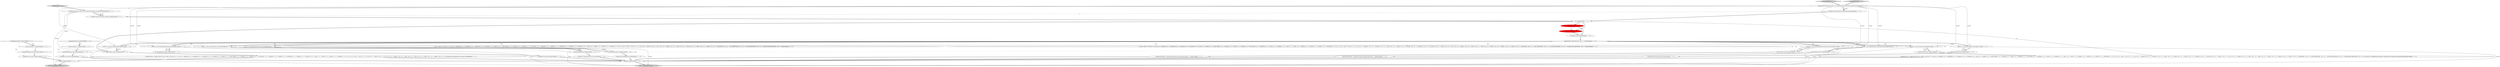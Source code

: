 digraph {
37 [style = filled, label = "{setState(569)extractExpression()}@@@19@@@['1', '1', '0']", fillcolor = white, shape = ellipse image = "AAA0AAABBB1BBB"];
49 [style = filled, label = "return _localctx@@@27@@@['0', '0', '1']", fillcolor = lightgray, shape = ellipse image = "AAA0AAABBB3BBB"];
13 [style = filled, label = "int _la@@@5@@@['1', '1', '1']", fillcolor = white, shape = ellipse image = "AAA0AAABBB1BBB"];
16 [style = filled, label = "{setState(582)qualifiedName()}@@@68@@@['1', '1', '0']", fillcolor = white, shape = ellipse image = "AAA0AAABBB1BBB"];
19 [style = filled, label = "_localctx = new CastContext(_localctx)@@@10@@@['1', '1', '0']", fillcolor = white, shape = ellipse image = "AAA0AAABBB1BBB"];
17 [style = filled, label = "_errHandler.reportError(this,re)@@@88@@@['1', '1', '0']", fillcolor = white, shape = ellipse image = "AAA0AAABBB1BBB"];
36 [style = filled, label = "_localctx = new ConstantDefaultContext(_localctx)@@@24@@@['1', '1', '0']", fillcolor = white, shape = ellipse image = "AAA0AAABBB1BBB"];
42 [style = filled, label = "RecognitionException re@@@19@@@['0', '0', '1']", fillcolor = white, shape = diamond image = "AAA0AAABBB3BBB"];
18 [style = filled, label = "{setState(728)_la = _input.LA(1)if (!((((_la) & ~0x3f) == 0 && ((1L << _la) & ((1L << ANALYZE) | (1L << ANALYZED) | (1L << CATALOGS) | (1L << COLUMNS) | (1L << DEBUG) | (1L << EXECUTABLE) | (1L << EXPLAIN) | (1L << FORMAT) | (1L << FUNCTIONS) | (1L << GRAPHVIZ) | (1L << MAPPED) | (1L << OPTIMIZED) | (1L << PARSED) | (1L << PHYSICAL) | (1L << PLAN) | (1L << RLIKE) | (1L << QUERY) | (1L << SCHEMAS))) != 0) || ((((_la - 64)) & ~0x3f) == 0 && ((1L << (_la - 64)) & ((1L << (SHOW - 64)) | (1L << (SYS - 64)) | (1L << (TABLES - 64)) | (1L << (TEXT - 64)) | (1L << (TYPE - 64)) | (1L << (TYPES - 64)) | (1L << (VERIFY - 64)))) != 0))) {_errHandler.recoverInline(this)}{consume()}}@@@8@@@['1', '1', '1']", fillcolor = white, shape = ellipse image = "AAA0AAABBB1BBB"];
33 [style = filled, label = "{setState(578)match(T__0)setState(579)query()setState(580)match(T__1)}@@@57@@@['1', '1', '0']", fillcolor = white, shape = ellipse image = "AAA0AAABBB1BBB"];
46 [style = filled, label = "_localctx.exception = re@@@20@@@['0', '0', '1']", fillcolor = white, shape = ellipse image = "AAA0AAABBB3BBB"];
47 [style = filled, label = "_errHandler.recover(this,re)@@@22@@@['0', '0', '1']", fillcolor = white, shape = ellipse image = "AAA0AAABBB3BBB"];
15 [style = filled, label = "_localctx = new ExtractContext(_localctx)@@@17@@@['1', '1', '0']", fillcolor = white, shape = ellipse image = "AAA0AAABBB1BBB"];
31 [style = filled, label = "enterOuterAlt(_localctx,6)@@@56@@@['1', '1', '0']", fillcolor = white, shape = ellipse image = "AAA0AAABBB1BBB"];
35 [style = filled, label = "_errHandler.sync(this)@@@8@@@['1', '1', '0']", fillcolor = white, shape = ellipse image = "AAA0AAABBB1BBB"];
8 [style = filled, label = "getInterpreter().adaptivePredict(_input,77,_ctx)@@@9@@@['1', '1', '0']", fillcolor = white, shape = diamond image = "AAA0AAABBB1BBB"];
20 [style = filled, label = "_errHandler.recover(this,re)@@@89@@@['1', '1', '0']", fillcolor = white, shape = ellipse image = "AAA0AAABBB1BBB"];
6 [style = filled, label = "_localctx.exception = re@@@87@@@['1', '1', '0']", fillcolor = white, shape = ellipse image = "AAA0AAABBB1BBB"];
44 [style = filled, label = "_errHandler.reportError(this,re)@@@21@@@['0', '0', '1']", fillcolor = white, shape = ellipse image = "AAA0AAABBB3BBB"];
34 [style = filled, label = "enterOuterAlt(_localctx,8)@@@74@@@['1', '1', '0']", fillcolor = white, shape = ellipse image = "AAA0AAABBB1BBB"];
28 [style = filled, label = "enterRule(_localctx,60,RULE_primaryExpression)@@@4@@@['1', '1', '0']", fillcolor = white, shape = ellipse image = "AAA0AAABBB1BBB"];
21 [style = filled, label = "RecognitionException re@@@86@@@['1', '1', '0']", fillcolor = white, shape = diamond image = "AAA0AAABBB1BBB"];
29 [style = filled, label = "(((_la) & ~0x3f) == 0 && ((1L << _la) & ((1L << ANALYZE) | (1L << ANALYZED) | (1L << CATALOGS) | (1L << COLUMNS) | (1L << DEBUG) | (1L << EXECUTABLE) | (1L << EXPLAIN) | (1L << FORMAT) | (1L << FUNCTIONS) | (1L << GRAPHVIZ) | (1L << MAPPED) | (1L << OPTIMIZED) | (1L << PARSED) | (1L << PHYSICAL) | (1L << PLAN) | (1L << RLIKE) | (1L << QUERY) | (1L << SCHEMAS))) != 0) || ((((_la - 64)) & ~0x3f) == 0 && ((1L << (_la - 64)) & ((1L << (SHOW - 64)) | (1L << (SYS - 64)) | (1L << (TABLES - 64)) | (1L << (TEXT - 64)) | (1L << (TYPE - 64)) | (1L << (TYPES - 64)) | (1L << (VERIFY - 64)) | (1L << (IDENTIFIER - 64)) | (1L << (DIGIT_IDENTIFIER - 64)) | (1L << (QUOTED_IDENTIFIER - 64)) | (1L << (BACKQUOTED_IDENTIFIER - 64)))) != 0)@@@36@@@['1', '0', '0']", fillcolor = white, shape = diamond image = "AAA0AAABBB1BBB"];
30 [style = filled, label = "{exitRule()}@@@91@@@['1', '1', '0']", fillcolor = white, shape = ellipse image = "AAA0AAABBB1BBB"];
39 [style = filled, label = "setState(587)@@@7@@@['0', '1', '0']", fillcolor = red, shape = ellipse image = "AAA1AAABBB2BBB"];
7 [style = filled, label = "_localctx = new StarContext(_localctx)@@@31@@@['1', '1', '0']", fillcolor = white, shape = ellipse image = "AAA0AAABBB1BBB"];
27 [style = filled, label = "PrimaryExpressionContext _localctx = new PrimaryExpressionContext(_ctx,getState())@@@3@@@['1', '1', '0']", fillcolor = white, shape = ellipse image = "AAA0AAABBB1BBB"];
41 [style = filled, label = "nonReserved['0', '0', '1']", fillcolor = lightgray, shape = diamond image = "AAA0AAABBB3BBB"];
9 [style = filled, label = "enterOuterAlt(_localctx,3)@@@25@@@['1', '1', '0']", fillcolor = white, shape = ellipse image = "AAA0AAABBB1BBB"];
48 [style = filled, label = "{exitRule()}@@@24@@@['0', '0', '1']", fillcolor = white, shape = ellipse image = "AAA0AAABBB3BBB"];
32 [style = filled, label = "enterOuterAlt(_localctx,4)@@@32@@@['1', '1', '0']", fillcolor = white, shape = ellipse image = "AAA0AAABBB1BBB"];
38 [style = filled, label = "(((_la) & ~0x3f) == 0 && ((1L << _la) & ((1L << ANALYZE) | (1L << ANALYZED) | (1L << CATALOGS) | (1L << COLUMNS) | (1L << DAY) | (1L << DEBUG) | (1L << EXECUTABLE) | (1L << EXPLAIN) | (1L << FIRST) | (1L << FORMAT) | (1L << FUNCTIONS) | (1L << GRAPHVIZ) | (1L << HOUR) | (1L << INTERVAL) | (1L << LAST) | (1L << LIMIT) | (1L << MAPPED) | (1L << MINUTE) | (1L << MONTH) | (1L << OPTIMIZED))) != 0) || ((((_la - 65)) & ~0x3f) == 0 && ((1L << (_la - 65)) & ((1L << (PARSED - 65)) | (1L << (PHYSICAL - 65)) | (1L << (PLAN - 65)) | (1L << (RLIKE - 65)) | (1L << (QUERY - 65)) | (1L << (SCHEMAS - 65)) | (1L << (SECOND - 65)) | (1L << (SHOW - 65)) | (1L << (SYS - 65)) | (1L << (TABLES - 65)) | (1L << (TEXT - 65)) | (1L << (TYPE - 65)) | (1L << (TYPES - 65)) | (1L << (VERIFY - 65)) | (1L << (YEAR - 65)) | (1L << (IDENTIFIER - 65)) | (1L << (DIGIT_IDENTIFIER - 65)) | (1L << (QUOTED_IDENTIFIER - 65)) | (1L << (BACKQUOTED_IDENTIFIER - 65)))) != 0)@@@36@@@['0', '1', '0']", fillcolor = white, shape = diamond image = "AAA0AAABBB2BBB"];
14 [style = filled, label = "{setState(583)match(T__0)setState(584)expression()setState(585)match(T__1)}@@@75@@@['1', '1', '0']", fillcolor = white, shape = ellipse image = "AAA0AAABBB1BBB"];
22 [style = filled, label = "primaryExpression['1', '0', '0']", fillcolor = lightgray, shape = diamond image = "AAA0AAABBB1BBB"];
5 [style = filled, label = "{setState(570)constant()}@@@26@@@['1', '1', '0']", fillcolor = white, shape = ellipse image = "AAA0AAABBB1BBB"];
12 [style = filled, label = "_localctx = new DereferenceContext(_localctx)@@@66@@@['1', '1', '0']", fillcolor = white, shape = ellipse image = "AAA0AAABBB1BBB"];
4 [style = filled, label = "enterOuterAlt(_localctx,5)@@@49@@@['1', '1', '0']", fillcolor = white, shape = ellipse image = "AAA0AAABBB1BBB"];
11 [style = filled, label = "enterOuterAlt(_localctx,1)@@@7@@@['1', '1', '1']", fillcolor = white, shape = ellipse image = "AAA0AAABBB1BBB"];
10 [style = filled, label = "_localctx = new ParenthesizedExpressionContext(_localctx)@@@73@@@['1', '1', '0']", fillcolor = white, shape = ellipse image = "AAA0AAABBB1BBB"];
26 [style = filled, label = "enterOuterAlt(_localctx,7)@@@67@@@['1', '1', '0']", fillcolor = white, shape = ellipse image = "AAA0AAABBB1BBB"];
1 [style = filled, label = "_localctx = new FunctionContext(_localctx)@@@48@@@['1', '1', '0']", fillcolor = white, shape = ellipse image = "AAA0AAABBB1BBB"];
45 [style = filled, label = "NonReservedContext _localctx = new NonReservedContext(_ctx,getState())@@@3@@@['0', '0', '1']", fillcolor = white, shape = ellipse image = "AAA0AAABBB3BBB"];
23 [style = filled, label = "_localctx = new SubqueryExpressionContext(_localctx)@@@55@@@['1', '1', '0']", fillcolor = white, shape = ellipse image = "AAA0AAABBB1BBB"];
43 [style = filled, label = "enterRule(_localctx,100,RULE_nonReserved)@@@4@@@['0', '0', '1']", fillcolor = white, shape = ellipse image = "AAA0AAABBB3BBB"];
3 [style = filled, label = "enterOuterAlt(_localctx,2)@@@18@@@['1', '1', '0']", fillcolor = white, shape = ellipse image = "AAA0AAABBB1BBB"];
0 [style = filled, label = "{setState(577)functionExpression()}@@@50@@@['1', '1', '0']", fillcolor = white, shape = ellipse image = "AAA0AAABBB1BBB"];
40 [style = filled, label = "primaryExpression['0', '1', '0']", fillcolor = lightgray, shape = diamond image = "AAA0AAABBB2BBB"];
24 [style = filled, label = "setState(581)@@@7@@@['1', '0', '0']", fillcolor = red, shape = ellipse image = "AAA1AAABBB1BBB"];
25 [style = filled, label = "{setState(574)_la = _input.LA(1)if ((((_la) & ~0x3f) == 0 && ((1L << _la) & ((1L << ANALYZE) | (1L << ANALYZED) | (1L << CATALOGS) | (1L << COLUMNS) | (1L << DAY) | (1L << DEBUG) | (1L << EXECUTABLE) | (1L << EXPLAIN) | (1L << FIRST) | (1L << FORMAT) | (1L << FUNCTIONS) | (1L << GRAPHVIZ) | (1L << HOUR) | (1L << INTERVAL) | (1L << LAST) | (1L << LIMIT) | (1L << MAPPED) | (1L << MINUTE) | (1L << MONTH) | (1L << OPTIMIZED))) != 0) || ((((_la - 65)) & ~0x3f) == 0 && ((1L << (_la - 65)) & ((1L << (PARSED - 65)) | (1L << (PHYSICAL - 65)) | (1L << (PLAN - 65)) | (1L << (RLIKE - 65)) | (1L << (QUERY - 65)) | (1L << (SCHEMAS - 65)) | (1L << (SECOND - 65)) | (1L << (SHOW - 65)) | (1L << (SYS - 65)) | (1L << (TABLES - 65)) | (1L << (TEXT - 65)) | (1L << (TYPE - 65)) | (1L << (TYPES - 65)) | (1L << (VERIFY - 65)) | (1L << (YEAR - 65)) | (1L << (IDENTIFIER - 65)) | (1L << (DIGIT_IDENTIFIER - 65)) | (1L << (QUOTED_IDENTIFIER - 65)) | (1L << (BACKQUOTED_IDENTIFIER - 65)))) != 0)) {{setState(571)qualifiedName()setState(572)match(DOT)}}setState(576)match(ASTERISK)}@@@33@@@['1', '1', '0']", fillcolor = white, shape = ellipse image = "AAA0AAABBB1BBB"];
2 [style = filled, label = "return _localctx@@@94@@@['1', '1', '0']", fillcolor = lightgray, shape = ellipse image = "AAA0AAABBB1BBB"];
8->10 [style = bold, label=""];
7->32 [style = bold, label=""];
0->30 [style = bold, label=""];
42->47 [style = dotted, label="true"];
25->30 [style = bold, label=""];
27->28 [style = bold, label=""];
18->30 [style = bold, label=""];
23->2 [style = solid, label="_localctx"];
19->11 [style = bold, label=""];
7->2 [style = solid, label="_localctx"];
24->39 [style = dashed, label="0"];
8->4 [style = dotted, label="true"];
27->15 [style = solid, label="_localctx"];
8->1 [style = bold, label=""];
45->43 [style = solid, label="_localctx"];
8->36 [style = bold, label=""];
45->43 [style = bold, label=""];
7->32 [style = solid, label="_localctx"];
32->25 [style = bold, label=""];
35->8 [style = bold, label=""];
27->12 [style = solid, label="_localctx"];
23->31 [style = solid, label="_localctx"];
9->5 [style = bold, label=""];
41->45 [style = bold, label=""];
19->2 [style = solid, label="_localctx"];
5->30 [style = bold, label=""];
27->45 [style = dashed, label="0"];
44->47 [style = bold, label=""];
36->9 [style = solid, label="_localctx"];
8->31 [style = dotted, label="true"];
8->38 [style = dotted, label="true"];
17->20 [style = bold, label=""];
1->4 [style = bold, label=""];
48->49 [style = bold, label=""];
21->20 [style = dotted, label="true"];
36->9 [style = bold, label=""];
14->30 [style = bold, label=""];
8->23 [style = bold, label=""];
42->46 [style = bold, label=""];
47->48 [style = bold, label=""];
27->19 [style = solid, label="_localctx"];
8->7 [style = dotted, label="true"];
8->23 [style = dotted, label="true"];
21->17 [style = dotted, label="true"];
27->28 [style = solid, label="_localctx"];
27->1 [style = solid, label="_localctx"];
13->11 [style = bold, label=""];
8->34 [style = dotted, label="true"];
11->18 [style = bold, label=""];
4->0 [style = bold, label=""];
43->13 [style = bold, label=""];
26->16 [style = bold, label=""];
8->12 [style = dotted, label="true"];
10->34 [style = bold, label=""];
28->43 [style = dashed, label="0"];
31->33 [style = bold, label=""];
39->35 [style = bold, label=""];
27->7 [style = solid, label="_localctx"];
33->30 [style = bold, label=""];
13->25 [style = solid, label="_la"];
8->29 [style = dotted, label="true"];
34->14 [style = bold, label=""];
45->11 [style = solid, label="_localctx"];
27->23 [style = solid, label="_localctx"];
12->2 [style = solid, label="_localctx"];
8->19 [style = dotted, label="true"];
21->6 [style = dotted, label="true"];
46->44 [style = bold, label=""];
23->31 [style = bold, label=""];
6->17 [style = bold, label=""];
12->26 [style = solid, label="_localctx"];
13->24 [style = bold, label=""];
8->15 [style = bold, label=""];
3->37 [style = bold, label=""];
42->44 [style = dotted, label="true"];
37->30 [style = bold, label=""];
8->15 [style = dotted, label="true"];
10->34 [style = solid, label="_localctx"];
13->39 [style = bold, label=""];
15->3 [style = bold, label=""];
15->2 [style = solid, label="_localctx"];
8->3 [style = dotted, label="true"];
10->2 [style = solid, label="_localctx"];
18->48 [style = bold, label=""];
40->27 [style = bold, label=""];
16->30 [style = bold, label=""];
8->11 [style = dotted, label="true"];
8->9 [style = dotted, label="true"];
8->36 [style = dotted, label="true"];
15->3 [style = solid, label="_localctx"];
8->12 [style = bold, label=""];
8->26 [style = dotted, label="true"];
21->6 [style = bold, label=""];
24->35 [style = bold, label=""];
8->19 [style = bold, label=""];
28->13 [style = bold, label=""];
19->11 [style = solid, label="_localctx"];
12->26 [style = bold, label=""];
8->10 [style = dotted, label="true"];
8->32 [style = dotted, label="true"];
45->49 [style = solid, label="_localctx"];
1->4 [style = solid, label="_localctx"];
8->7 [style = bold, label=""];
8->1 [style = dotted, label="true"];
27->10 [style = solid, label="_localctx"];
22->27 [style = bold, label=""];
27->36 [style = solid, label="_localctx"];
36->2 [style = solid, label="_localctx"];
30->2 [style = bold, label=""];
20->30 [style = bold, label=""];
42->46 [style = dotted, label="true"];
1->2 [style = solid, label="_localctx"];
}

